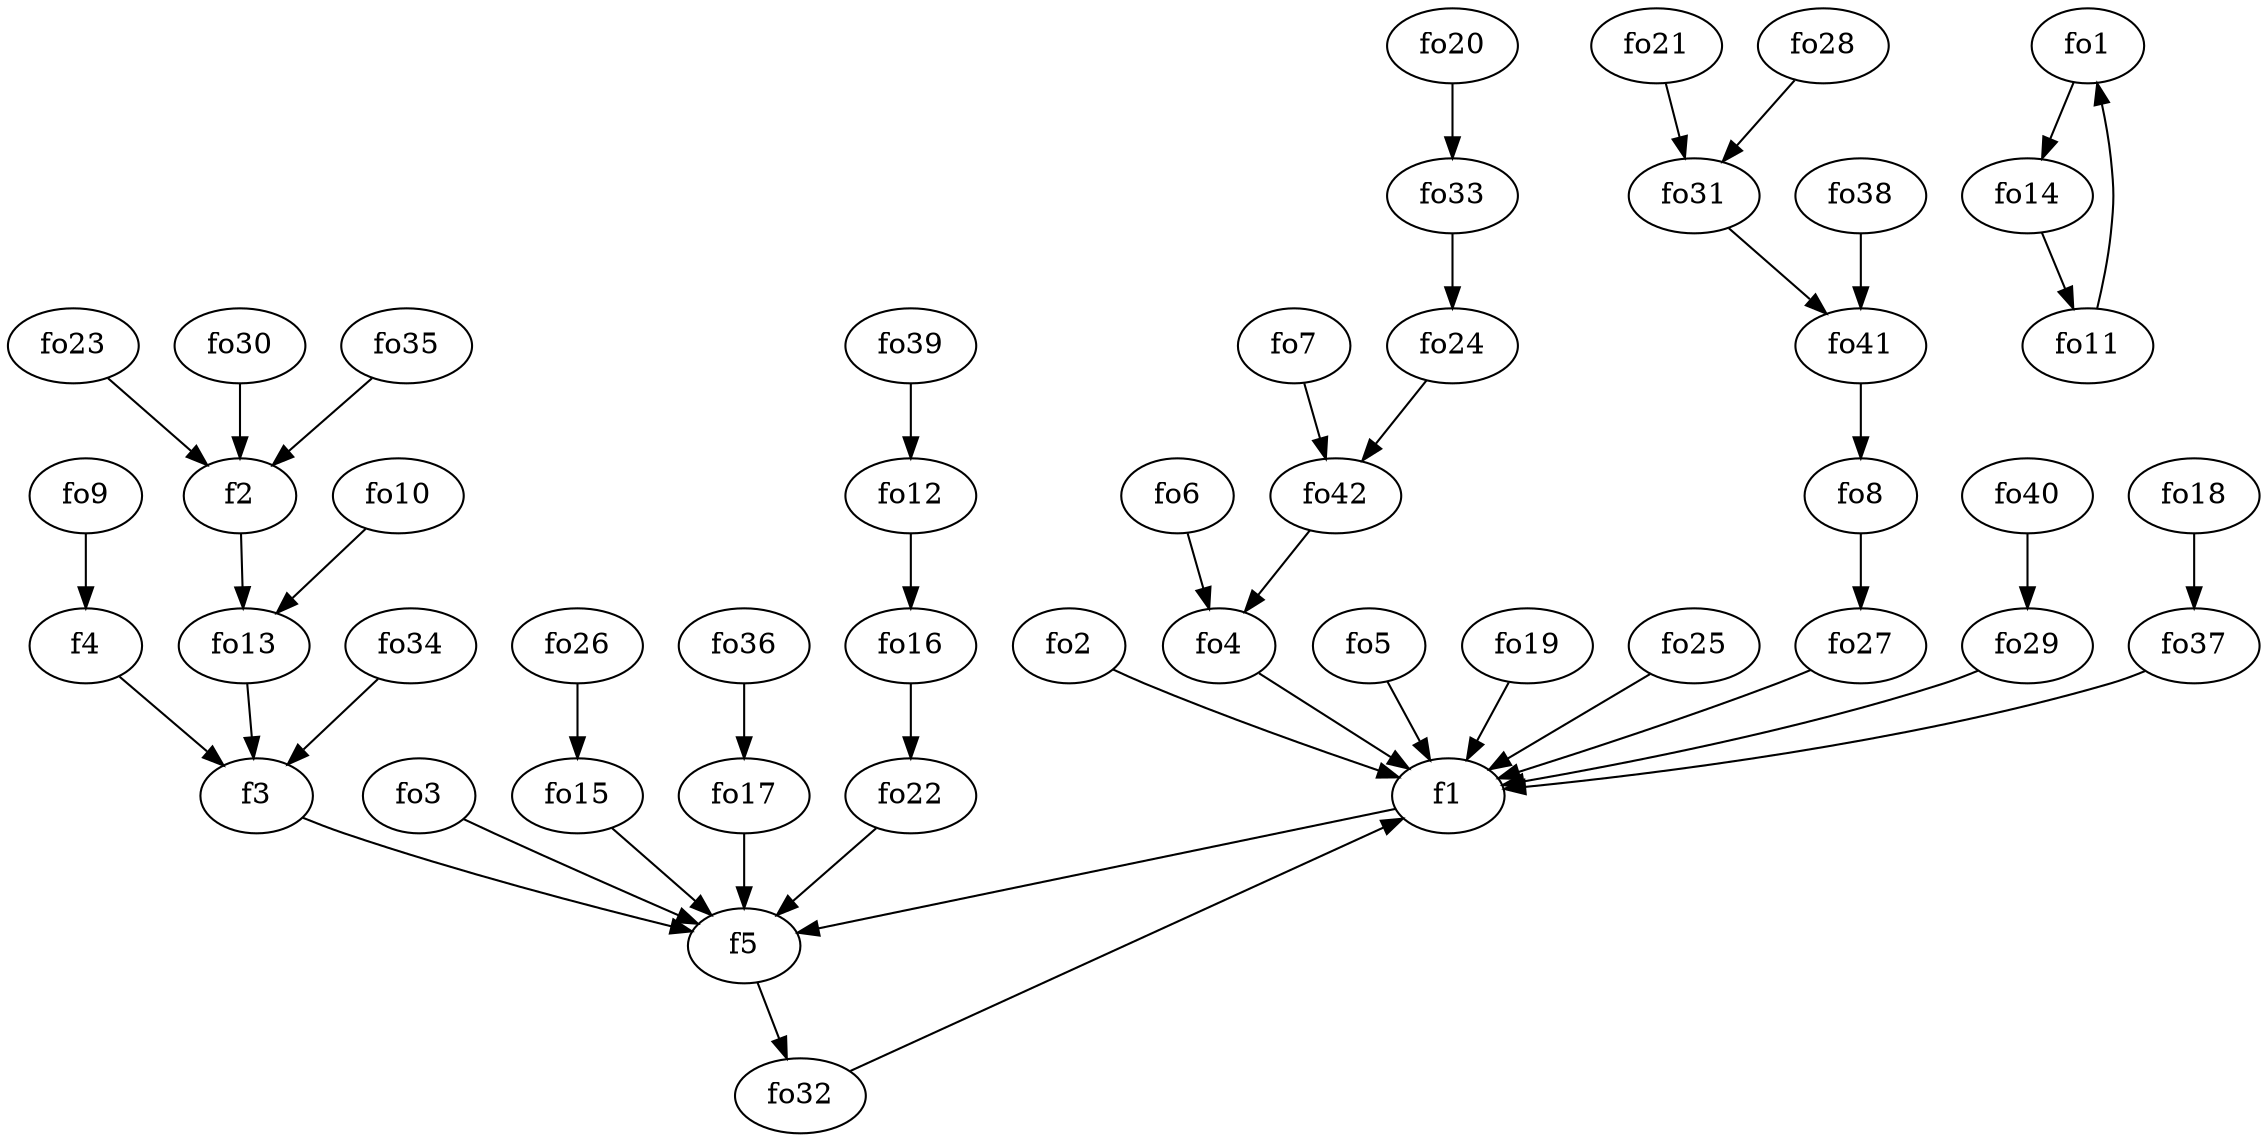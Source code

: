 strict digraph  {
f1;
f2;
f3;
f4;
f5;
fo1;
fo2;
fo3;
fo4;
fo5;
fo6;
fo7;
fo8;
fo9;
fo10;
fo11;
fo12;
fo13;
fo14;
fo15;
fo16;
fo17;
fo18;
fo19;
fo20;
fo21;
fo22;
fo23;
fo24;
fo25;
fo26;
fo27;
fo28;
fo29;
fo30;
fo31;
fo32;
fo33;
fo34;
fo35;
fo36;
fo37;
fo38;
fo39;
fo40;
fo41;
fo42;
f1 -> f5  [weight=2];
f2 -> fo13  [weight=2];
f3 -> f5  [weight=2];
f4 -> f3  [weight=2];
f5 -> fo32  [weight=2];
fo1 -> fo14  [weight=2];
fo2 -> f1  [weight=2];
fo3 -> f5  [weight=2];
fo4 -> f1  [weight=2];
fo5 -> f1  [weight=2];
fo6 -> fo4  [weight=2];
fo7 -> fo42  [weight=2];
fo8 -> fo27  [weight=2];
fo9 -> f4  [weight=2];
fo10 -> fo13  [weight=2];
fo11 -> fo1  [weight=2];
fo12 -> fo16  [weight=2];
fo13 -> f3  [weight=2];
fo14 -> fo11  [weight=2];
fo15 -> f5  [weight=2];
fo16 -> fo22  [weight=2];
fo17 -> f5  [weight=2];
fo18 -> fo37  [weight=2];
fo19 -> f1  [weight=2];
fo20 -> fo33  [weight=2];
fo21 -> fo31  [weight=2];
fo22 -> f5  [weight=2];
fo23 -> f2  [weight=2];
fo24 -> fo42  [weight=2];
fo25 -> f1  [weight=2];
fo26 -> fo15  [weight=2];
fo27 -> f1  [weight=2];
fo28 -> fo31  [weight=2];
fo29 -> f1  [weight=2];
fo30 -> f2  [weight=2];
fo31 -> fo41  [weight=2];
fo32 -> f1  [weight=2];
fo33 -> fo24  [weight=2];
fo34 -> f3  [weight=2];
fo35 -> f2  [weight=2];
fo36 -> fo17  [weight=2];
fo37 -> f1  [weight=2];
fo38 -> fo41  [weight=2];
fo39 -> fo12  [weight=2];
fo40 -> fo29  [weight=2];
fo41 -> fo8  [weight=2];
fo42 -> fo4  [weight=2];
}
